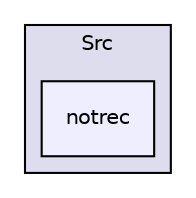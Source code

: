 digraph "E:/Documents/emu84/Src/notrec" {
  compound=true
  node [ fontsize="10", fontname="Helvetica"];
  edge [ labelfontsize="10", labelfontname="Helvetica"];
  subgraph clusterdir_70617a7689e3ba1052ef75efeabd00df {
    graph [ bgcolor="#ddddee", pencolor="black", label="Src" fontname="Helvetica", fontsize="10", URL="dir_70617a7689e3ba1052ef75efeabd00df.html"]
  dir_4a22e4fb6ebdedbadc6fafdeb6faab9b [shape=box, label="notrec", style="filled", fillcolor="#eeeeff", pencolor="black", URL="dir_4a22e4fb6ebdedbadc6fafdeb6faab9b.html"];
  }
}
